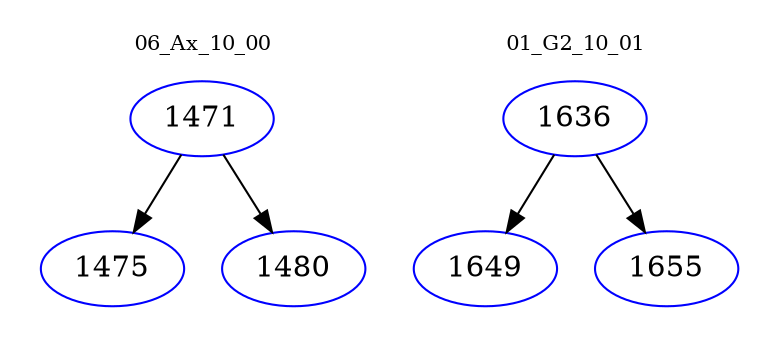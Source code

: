 digraph{
subgraph cluster_0 {
color = white
label = "06_Ax_10_00";
fontsize=10;
T0_1471 [label="1471", color="blue"]
T0_1471 -> T0_1475 [color="black"]
T0_1475 [label="1475", color="blue"]
T0_1471 -> T0_1480 [color="black"]
T0_1480 [label="1480", color="blue"]
}
subgraph cluster_1 {
color = white
label = "01_G2_10_01";
fontsize=10;
T1_1636 [label="1636", color="blue"]
T1_1636 -> T1_1649 [color="black"]
T1_1649 [label="1649", color="blue"]
T1_1636 -> T1_1655 [color="black"]
T1_1655 [label="1655", color="blue"]
}
}
